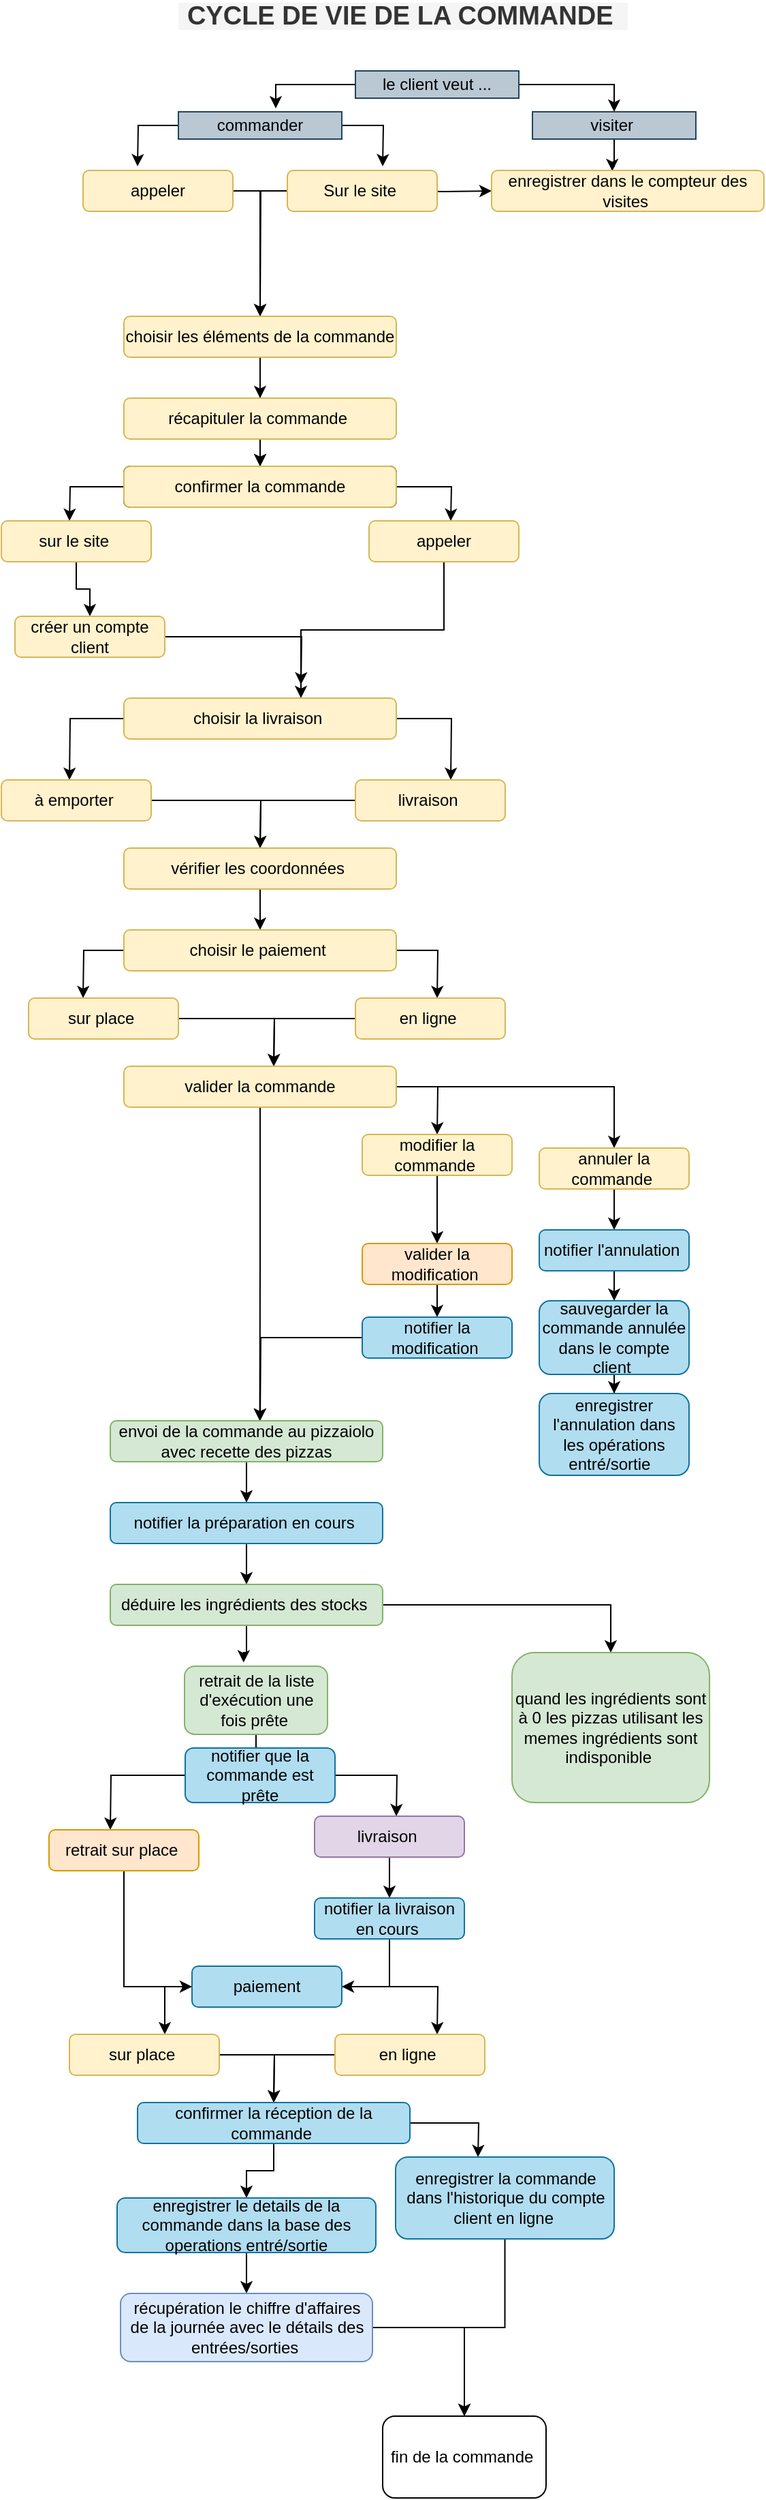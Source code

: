 <mxfile version="14.6.11" type="device"><diagram id="e0Ufq_YSC9HH9HTb4rCB" name="Page-1"><mxGraphModel dx="803" dy="289" grid="1" gridSize="10" guides="1" tooltips="1" connect="1" arrows="1" fold="1" page="1" pageScale="1" pageWidth="827" pageHeight="1169" math="0" shadow="0"><root><mxCell id="0"/><mxCell id="1" parent="0"/><mxCell id="1Lf58Y1b6OAGPGFh0tBm-1" style="edgeStyle=orthogonalEdgeStyle;rounded=0;orthogonalLoop=1;jettySize=auto;html=1;entryX=0.596;entryY=-0.123;entryDx=0;entryDy=0;entryPerimeter=0;" edge="1" parent="1" source="1Lf58Y1b6OAGPGFh0tBm-3" target="1Lf58Y1b6OAGPGFh0tBm-6"><mxGeometry relative="1" as="geometry"/></mxCell><mxCell id="1Lf58Y1b6OAGPGFh0tBm-2" style="edgeStyle=orthogonalEdgeStyle;rounded=0;orthogonalLoop=1;jettySize=auto;html=1;entryX=0.5;entryY=0;entryDx=0;entryDy=0;" edge="1" parent="1" source="1Lf58Y1b6OAGPGFh0tBm-3" target="1Lf58Y1b6OAGPGFh0tBm-8"><mxGeometry relative="1" as="geometry"/></mxCell><mxCell id="1Lf58Y1b6OAGPGFh0tBm-3" value="le client veut ..." style="rounded=0;whiteSpace=wrap;html=1;fillColor=#bac8d3;strokeColor=#23445d;" vertex="1" parent="1"><mxGeometry x="394" y="80" width="120" height="20" as="geometry"/></mxCell><mxCell id="1Lf58Y1b6OAGPGFh0tBm-4" style="edgeStyle=orthogonalEdgeStyle;rounded=0;orthogonalLoop=1;jettySize=auto;html=1;" edge="1" parent="1" source="1Lf58Y1b6OAGPGFh0tBm-6"><mxGeometry relative="1" as="geometry"><mxPoint x="234" y="150" as="targetPoint"/></mxGeometry></mxCell><mxCell id="1Lf58Y1b6OAGPGFh0tBm-5" style="edgeStyle=orthogonalEdgeStyle;rounded=0;orthogonalLoop=1;jettySize=auto;html=1;" edge="1" parent="1" source="1Lf58Y1b6OAGPGFh0tBm-6"><mxGeometry relative="1" as="geometry"><mxPoint x="414" y="150" as="targetPoint"/></mxGeometry></mxCell><mxCell id="1Lf58Y1b6OAGPGFh0tBm-6" value="commander" style="rounded=0;whiteSpace=wrap;html=1;fillColor=#bac8d3;strokeColor=#23445d;" vertex="1" parent="1"><mxGeometry x="264" y="110" width="120" height="20" as="geometry"/></mxCell><mxCell id="1Lf58Y1b6OAGPGFh0tBm-7" style="edgeStyle=orthogonalEdgeStyle;rounded=0;orthogonalLoop=1;jettySize=auto;html=1;entryX=0.443;entryY=0.018;entryDx=0;entryDy=0;entryPerimeter=0;" edge="1" parent="1" source="1Lf58Y1b6OAGPGFh0tBm-8" target="1Lf58Y1b6OAGPGFh0tBm-22"><mxGeometry relative="1" as="geometry"/></mxCell><mxCell id="1Lf58Y1b6OAGPGFh0tBm-8" value="visiter&amp;nbsp;" style="rounded=0;whiteSpace=wrap;html=1;fillColor=#bac8d3;strokeColor=#23445d;" vertex="1" parent="1"><mxGeometry x="524" y="110" width="120" height="20" as="geometry"/></mxCell><mxCell id="1Lf58Y1b6OAGPGFh0tBm-9" value="" style="edgeStyle=orthogonalEdgeStyle;rounded=0;orthogonalLoop=1;jettySize=auto;html=1;" edge="1" parent="1" target="1Lf58Y1b6OAGPGFh0tBm-22"><mxGeometry relative="1" as="geometry"><mxPoint x="424" y="168" as="sourcePoint"/></mxGeometry></mxCell><mxCell id="1Lf58Y1b6OAGPGFh0tBm-10" style="edgeStyle=orthogonalEdgeStyle;rounded=0;orthogonalLoop=1;jettySize=auto;html=1;" edge="1" parent="1" source="1Lf58Y1b6OAGPGFh0tBm-11"><mxGeometry relative="1" as="geometry"><mxPoint x="324" y="260" as="targetPoint"/></mxGeometry></mxCell><mxCell id="1Lf58Y1b6OAGPGFh0tBm-11" value="appeler" style="rounded=1;whiteSpace=wrap;html=1;fillColor=#fff2cc;strokeColor=#d6b656;" vertex="1" parent="1"><mxGeometry x="194" y="153" width="110" height="30" as="geometry"/></mxCell><mxCell id="1Lf58Y1b6OAGPGFh0tBm-12" style="edgeStyle=orthogonalEdgeStyle;rounded=0;orthogonalLoop=1;jettySize=auto;html=1;" edge="1" parent="1" source="1Lf58Y1b6OAGPGFh0tBm-13"><mxGeometry relative="1" as="geometry"><mxPoint x="324" y="260" as="targetPoint"/></mxGeometry></mxCell><mxCell id="1Lf58Y1b6OAGPGFh0tBm-13" value="Sur le site&amp;nbsp;" style="rounded=1;whiteSpace=wrap;html=1;fillColor=#fff2cc;strokeColor=#d6b656;" vertex="1" parent="1"><mxGeometry x="344" y="153" width="110" height="30" as="geometry"/></mxCell><mxCell id="1Lf58Y1b6OAGPGFh0tBm-14" style="edgeStyle=orthogonalEdgeStyle;rounded=0;orthogonalLoop=1;jettySize=auto;html=1;entryX=0.5;entryY=0;entryDx=0;entryDy=0;" edge="1" parent="1" source="1Lf58Y1b6OAGPGFh0tBm-16" target="1Lf58Y1b6OAGPGFh0tBm-18"><mxGeometry relative="1" as="geometry"/></mxCell><mxCell id="1Lf58Y1b6OAGPGFh0tBm-15" value="" style="edgeStyle=orthogonalEdgeStyle;rounded=0;orthogonalLoop=1;jettySize=auto;html=1;" edge="1" parent="1" source="1Lf58Y1b6OAGPGFh0tBm-16" target="1Lf58Y1b6OAGPGFh0tBm-98"><mxGeometry relative="1" as="geometry"/></mxCell><mxCell id="1Lf58Y1b6OAGPGFh0tBm-16" value="choisir les éléments de la commande" style="rounded=1;whiteSpace=wrap;html=1;fillColor=#fff2cc;strokeColor=#d6b656;" vertex="1" parent="1"><mxGeometry x="224" y="260" width="200" height="30" as="geometry"/></mxCell><mxCell id="1Lf58Y1b6OAGPGFh0tBm-17" style="edgeStyle=orthogonalEdgeStyle;rounded=0;orthogonalLoop=1;jettySize=auto;html=1;entryX=0.5;entryY=0;entryDx=0;entryDy=0;" edge="1" parent="1" source="1Lf58Y1b6OAGPGFh0tBm-18" target="1Lf58Y1b6OAGPGFh0tBm-21"><mxGeometry relative="1" as="geometry"/></mxCell><mxCell id="1Lf58Y1b6OAGPGFh0tBm-18" value="récapituler la commande&amp;nbsp;" style="rounded=1;whiteSpace=wrap;html=1;fillColor=#fff2cc;strokeColor=#d6b656;" vertex="1" parent="1"><mxGeometry x="224" y="320" width="200" height="30" as="geometry"/></mxCell><mxCell id="1Lf58Y1b6OAGPGFh0tBm-19" style="edgeStyle=orthogonalEdgeStyle;rounded=0;orthogonalLoop=1;jettySize=auto;html=1;" edge="1" parent="1" source="1Lf58Y1b6OAGPGFh0tBm-21"><mxGeometry relative="1" as="geometry"><mxPoint x="184" y="410" as="targetPoint"/></mxGeometry></mxCell><mxCell id="1Lf58Y1b6OAGPGFh0tBm-20" style="edgeStyle=orthogonalEdgeStyle;rounded=0;orthogonalLoop=1;jettySize=auto;html=1;" edge="1" parent="1" source="1Lf58Y1b6OAGPGFh0tBm-21"><mxGeometry relative="1" as="geometry"><mxPoint x="464" y="410" as="targetPoint"/></mxGeometry></mxCell><mxCell id="1Lf58Y1b6OAGPGFh0tBm-21" value="" style="rounded=1;whiteSpace=wrap;html=1;" vertex="1" parent="1"><mxGeometry x="224" y="370" width="200" height="30" as="geometry"/></mxCell><mxCell id="1Lf58Y1b6OAGPGFh0tBm-22" value="enregistrer dans le compteur des visites&amp;nbsp;" style="rounded=1;whiteSpace=wrap;html=1;fillColor=#fff2cc;strokeColor=#d6b656;" vertex="1" parent="1"><mxGeometry x="494" y="153" width="200" height="30" as="geometry"/></mxCell><mxCell id="1Lf58Y1b6OAGPGFh0tBm-23" style="edgeStyle=orthogonalEdgeStyle;rounded=0;orthogonalLoop=1;jettySize=auto;html=1;entryX=0.5;entryY=0;entryDx=0;entryDy=0;" edge="1" parent="1" source="1Lf58Y1b6OAGPGFh0tBm-24" target="1Lf58Y1b6OAGPGFh0tBm-28"><mxGeometry relative="1" as="geometry"/></mxCell><mxCell id="1Lf58Y1b6OAGPGFh0tBm-24" value="sur le site&amp;nbsp;" style="rounded=1;whiteSpace=wrap;html=1;fillColor=#fff2cc;strokeColor=#d6b656;" vertex="1" parent="1"><mxGeometry x="134" y="410" width="110" height="30" as="geometry"/></mxCell><mxCell id="1Lf58Y1b6OAGPGFh0tBm-25" style="edgeStyle=orthogonalEdgeStyle;rounded=0;orthogonalLoop=1;jettySize=auto;html=1;entryX=0.65;entryY=0;entryDx=0;entryDy=0;entryPerimeter=0;" edge="1" parent="1" source="1Lf58Y1b6OAGPGFh0tBm-26" target="1Lf58Y1b6OAGPGFh0tBm-31"><mxGeometry relative="1" as="geometry"/></mxCell><mxCell id="1Lf58Y1b6OAGPGFh0tBm-26" value="appeler" style="rounded=1;whiteSpace=wrap;html=1;fillColor=#fff2cc;strokeColor=#d6b656;" vertex="1" parent="1"><mxGeometry x="404" y="410" width="110" height="30" as="geometry"/></mxCell><mxCell id="1Lf58Y1b6OAGPGFh0tBm-27" style="edgeStyle=orthogonalEdgeStyle;rounded=0;orthogonalLoop=1;jettySize=auto;html=1;" edge="1" parent="1" source="1Lf58Y1b6OAGPGFh0tBm-28"><mxGeometry relative="1" as="geometry"><mxPoint x="354" y="530" as="targetPoint"/></mxGeometry></mxCell><mxCell id="1Lf58Y1b6OAGPGFh0tBm-28" value="créer un compte client" style="rounded=1;whiteSpace=wrap;html=1;fillColor=#fff2cc;strokeColor=#d6b656;" vertex="1" parent="1"><mxGeometry x="144" y="480" width="110" height="30" as="geometry"/></mxCell><mxCell id="1Lf58Y1b6OAGPGFh0tBm-29" style="edgeStyle=orthogonalEdgeStyle;rounded=0;orthogonalLoop=1;jettySize=auto;html=1;" edge="1" parent="1" source="1Lf58Y1b6OAGPGFh0tBm-31"><mxGeometry relative="1" as="geometry"><mxPoint x="184" y="600" as="targetPoint"/></mxGeometry></mxCell><mxCell id="1Lf58Y1b6OAGPGFh0tBm-30" style="edgeStyle=orthogonalEdgeStyle;rounded=0;orthogonalLoop=1;jettySize=auto;html=1;" edge="1" parent="1" source="1Lf58Y1b6OAGPGFh0tBm-31"><mxGeometry relative="1" as="geometry"><mxPoint x="464" y="600" as="targetPoint"/></mxGeometry></mxCell><mxCell id="1Lf58Y1b6OAGPGFh0tBm-31" value="choisir la livraison&amp;nbsp;" style="rounded=1;whiteSpace=wrap;html=1;fillColor=#fff2cc;strokeColor=#d6b656;" vertex="1" parent="1"><mxGeometry x="224" y="540" width="200" height="30" as="geometry"/></mxCell><mxCell id="1Lf58Y1b6OAGPGFh0tBm-32" style="edgeStyle=orthogonalEdgeStyle;rounded=0;orthogonalLoop=1;jettySize=auto;html=1;" edge="1" parent="1" source="1Lf58Y1b6OAGPGFh0tBm-33"><mxGeometry relative="1" as="geometry"><mxPoint x="324" y="650" as="targetPoint"/></mxGeometry></mxCell><mxCell id="1Lf58Y1b6OAGPGFh0tBm-33" value="à emporter&amp;nbsp;" style="rounded=1;whiteSpace=wrap;html=1;fillColor=#fff2cc;strokeColor=#d6b656;" vertex="1" parent="1"><mxGeometry x="134" y="600" width="110" height="30" as="geometry"/></mxCell><mxCell id="1Lf58Y1b6OAGPGFh0tBm-34" style="edgeStyle=orthogonalEdgeStyle;rounded=0;orthogonalLoop=1;jettySize=auto;html=1;" edge="1" parent="1" source="1Lf58Y1b6OAGPGFh0tBm-35"><mxGeometry relative="1" as="geometry"><mxPoint x="324" y="650" as="targetPoint"/></mxGeometry></mxCell><mxCell id="1Lf58Y1b6OAGPGFh0tBm-35" value="livraison&amp;nbsp;" style="rounded=1;whiteSpace=wrap;html=1;fillColor=#fff2cc;strokeColor=#d6b656;" vertex="1" parent="1"><mxGeometry x="394" y="600" width="110" height="30" as="geometry"/></mxCell><mxCell id="1Lf58Y1b6OAGPGFh0tBm-36" style="edgeStyle=orthogonalEdgeStyle;rounded=0;orthogonalLoop=1;jettySize=auto;html=1;entryX=0.5;entryY=0;entryDx=0;entryDy=0;" edge="1" parent="1" source="1Lf58Y1b6OAGPGFh0tBm-37" target="1Lf58Y1b6OAGPGFh0tBm-40"><mxGeometry relative="1" as="geometry"/></mxCell><mxCell id="1Lf58Y1b6OAGPGFh0tBm-37" value="vérifier les coordonnées&amp;nbsp;" style="rounded=1;whiteSpace=wrap;html=1;fillColor=#fff2cc;strokeColor=#d6b656;" vertex="1" parent="1"><mxGeometry x="224" y="650" width="200" height="30" as="geometry"/></mxCell><mxCell id="1Lf58Y1b6OAGPGFh0tBm-38" style="edgeStyle=orthogonalEdgeStyle;rounded=0;orthogonalLoop=1;jettySize=auto;html=1;" edge="1" parent="1" source="1Lf58Y1b6OAGPGFh0tBm-40"><mxGeometry relative="1" as="geometry"><mxPoint x="194" y="760" as="targetPoint"/></mxGeometry></mxCell><mxCell id="1Lf58Y1b6OAGPGFh0tBm-39" style="edgeStyle=orthogonalEdgeStyle;rounded=0;orthogonalLoop=1;jettySize=auto;html=1;" edge="1" parent="1" source="1Lf58Y1b6OAGPGFh0tBm-40"><mxGeometry relative="1" as="geometry"><mxPoint x="454" y="760" as="targetPoint"/></mxGeometry></mxCell><mxCell id="1Lf58Y1b6OAGPGFh0tBm-40" value="choisir le paiement&amp;nbsp;" style="rounded=1;whiteSpace=wrap;html=1;fillColor=#fff2cc;strokeColor=#d6b656;" vertex="1" parent="1"><mxGeometry x="224" y="710" width="200" height="30" as="geometry"/></mxCell><mxCell id="1Lf58Y1b6OAGPGFh0tBm-41" style="edgeStyle=orthogonalEdgeStyle;rounded=0;orthogonalLoop=1;jettySize=auto;html=1;" edge="1" parent="1" source="1Lf58Y1b6OAGPGFh0tBm-42"><mxGeometry relative="1" as="geometry"><mxPoint x="334" y="810" as="targetPoint"/></mxGeometry></mxCell><mxCell id="1Lf58Y1b6OAGPGFh0tBm-42" value="sur place&amp;nbsp;" style="rounded=1;whiteSpace=wrap;html=1;fillColor=#fff2cc;strokeColor=#d6b656;" vertex="1" parent="1"><mxGeometry x="154" y="760" width="110" height="30" as="geometry"/></mxCell><mxCell id="1Lf58Y1b6OAGPGFh0tBm-43" style="edgeStyle=orthogonalEdgeStyle;rounded=0;orthogonalLoop=1;jettySize=auto;html=1;" edge="1" parent="1" source="1Lf58Y1b6OAGPGFh0tBm-44"><mxGeometry relative="1" as="geometry"><mxPoint x="334" y="810" as="targetPoint"/></mxGeometry></mxCell><mxCell id="1Lf58Y1b6OAGPGFh0tBm-44" value="en ligne&amp;nbsp;" style="rounded=1;whiteSpace=wrap;html=1;fillColor=#fff2cc;strokeColor=#d6b656;" vertex="1" parent="1"><mxGeometry x="394" y="760" width="110" height="30" as="geometry"/></mxCell><mxCell id="1Lf58Y1b6OAGPGFh0tBm-45" style="edgeStyle=orthogonalEdgeStyle;rounded=0;orthogonalLoop=1;jettySize=auto;html=1;entryX=0.549;entryY=0.003;entryDx=0;entryDy=0;entryPerimeter=0;" edge="1" parent="1" source="1Lf58Y1b6OAGPGFh0tBm-48" target="1Lf58Y1b6OAGPGFh0tBm-63"><mxGeometry relative="1" as="geometry"/></mxCell><mxCell id="1Lf58Y1b6OAGPGFh0tBm-46" style="edgeStyle=orthogonalEdgeStyle;rounded=0;orthogonalLoop=1;jettySize=auto;html=1;" edge="1" parent="1" source="1Lf58Y1b6OAGPGFh0tBm-48"><mxGeometry relative="1" as="geometry"><mxPoint x="454" y="860" as="targetPoint"/></mxGeometry></mxCell><mxCell id="1Lf58Y1b6OAGPGFh0tBm-47" style="edgeStyle=orthogonalEdgeStyle;rounded=0;orthogonalLoop=1;jettySize=auto;html=1;entryX=0.5;entryY=0;entryDx=0;entryDy=0;" edge="1" parent="1" source="1Lf58Y1b6OAGPGFh0tBm-48" target="1Lf58Y1b6OAGPGFh0tBm-52"><mxGeometry relative="1" as="geometry"><mxPoint x="584" y="860" as="targetPoint"/></mxGeometry></mxCell><mxCell id="1Lf58Y1b6OAGPGFh0tBm-48" value="valider la commande" style="rounded=1;whiteSpace=wrap;html=1;fillColor=#fff2cc;strokeColor=#d6b656;" vertex="1" parent="1"><mxGeometry x="224" y="810" width="200" height="30" as="geometry"/></mxCell><mxCell id="1Lf58Y1b6OAGPGFh0tBm-49" style="edgeStyle=orthogonalEdgeStyle;rounded=0;orthogonalLoop=1;jettySize=auto;html=1;entryX=0.5;entryY=0;entryDx=0;entryDy=0;" edge="1" parent="1" source="1Lf58Y1b6OAGPGFh0tBm-50" target="1Lf58Y1b6OAGPGFh0tBm-54"><mxGeometry relative="1" as="geometry"/></mxCell><mxCell id="1Lf58Y1b6OAGPGFh0tBm-50" value="modifier la commande&amp;nbsp;" style="rounded=1;whiteSpace=wrap;html=1;fillColor=#fff2cc;strokeColor=#d6b656;" vertex="1" parent="1"><mxGeometry x="399" y="860" width="110" height="30" as="geometry"/></mxCell><mxCell id="1Lf58Y1b6OAGPGFh0tBm-51" style="edgeStyle=orthogonalEdgeStyle;rounded=0;orthogonalLoop=1;jettySize=auto;html=1;entryX=0.5;entryY=0;entryDx=0;entryDy=0;" edge="1" parent="1" source="1Lf58Y1b6OAGPGFh0tBm-52" target="1Lf58Y1b6OAGPGFh0tBm-56"><mxGeometry relative="1" as="geometry"/></mxCell><mxCell id="1Lf58Y1b6OAGPGFh0tBm-52" value="annuler la commande&amp;nbsp;" style="rounded=1;whiteSpace=wrap;html=1;fillColor=#fff2cc;strokeColor=#d6b656;" vertex="1" parent="1"><mxGeometry x="529" y="870" width="110" height="30" as="geometry"/></mxCell><mxCell id="1Lf58Y1b6OAGPGFh0tBm-53" style="edgeStyle=orthogonalEdgeStyle;rounded=0;orthogonalLoop=1;jettySize=auto;html=1;entryX=0.5;entryY=0;entryDx=0;entryDy=0;" edge="1" parent="1" source="1Lf58Y1b6OAGPGFh0tBm-54" target="1Lf58Y1b6OAGPGFh0tBm-58"><mxGeometry relative="1" as="geometry"/></mxCell><mxCell id="1Lf58Y1b6OAGPGFh0tBm-54" value="valider la modification&amp;nbsp;" style="rounded=1;whiteSpace=wrap;html=1;fillColor=#ffe6cc;strokeColor=#d79b00;" vertex="1" parent="1"><mxGeometry x="399" y="940" width="110" height="30" as="geometry"/></mxCell><mxCell id="1Lf58Y1b6OAGPGFh0tBm-55" style="edgeStyle=orthogonalEdgeStyle;rounded=0;orthogonalLoop=1;jettySize=auto;html=1;entryX=0.5;entryY=0;entryDx=0;entryDy=0;" edge="1" parent="1" source="1Lf58Y1b6OAGPGFh0tBm-56" target="1Lf58Y1b6OAGPGFh0tBm-60"><mxGeometry relative="1" as="geometry"/></mxCell><mxCell id="1Lf58Y1b6OAGPGFh0tBm-56" value="notifier l'annulation&amp;nbsp;" style="rounded=1;whiteSpace=wrap;html=1;fillColor=#b1ddf0;strokeColor=#10739e;" vertex="1" parent="1"><mxGeometry x="529" y="930" width="110" height="30" as="geometry"/></mxCell><mxCell id="1Lf58Y1b6OAGPGFh0tBm-57" style="edgeStyle=orthogonalEdgeStyle;rounded=0;orthogonalLoop=1;jettySize=auto;html=1;" edge="1" parent="1" source="1Lf58Y1b6OAGPGFh0tBm-58"><mxGeometry relative="1" as="geometry"><mxPoint x="324" y="1070" as="targetPoint"/></mxGeometry></mxCell><mxCell id="1Lf58Y1b6OAGPGFh0tBm-58" value="notifier la modification&amp;nbsp;" style="rounded=1;whiteSpace=wrap;html=1;fillColor=#b1ddf0;strokeColor=#10739e;" vertex="1" parent="1"><mxGeometry x="399" y="994" width="110" height="30" as="geometry"/></mxCell><mxCell id="1Lf58Y1b6OAGPGFh0tBm-59" style="edgeStyle=orthogonalEdgeStyle;rounded=0;orthogonalLoop=1;jettySize=auto;html=1;entryX=0.5;entryY=0;entryDx=0;entryDy=0;" edge="1" parent="1" source="1Lf58Y1b6OAGPGFh0tBm-60" target="1Lf58Y1b6OAGPGFh0tBm-61"><mxGeometry relative="1" as="geometry"/></mxCell><mxCell id="1Lf58Y1b6OAGPGFh0tBm-60" value="sauvegarder la commande annulée dans le compte client&amp;nbsp;" style="rounded=1;whiteSpace=wrap;html=1;fillColor=#b1ddf0;strokeColor=#10739e;" vertex="1" parent="1"><mxGeometry x="529" y="982" width="110" height="54" as="geometry"/></mxCell><mxCell id="1Lf58Y1b6OAGPGFh0tBm-61" value="enregistrer l'annulation dans les opérations entré/sortie&amp;nbsp;&amp;nbsp;" style="rounded=1;whiteSpace=wrap;html=1;fillColor=#b1ddf0;strokeColor=#10739e;" vertex="1" parent="1"><mxGeometry x="529" y="1050" width="110" height="60" as="geometry"/></mxCell><mxCell id="1Lf58Y1b6OAGPGFh0tBm-62" style="edgeStyle=orthogonalEdgeStyle;rounded=0;orthogonalLoop=1;jettySize=auto;html=1;entryX=0.5;entryY=0;entryDx=0;entryDy=0;" edge="1" parent="1" source="1Lf58Y1b6OAGPGFh0tBm-63" target="1Lf58Y1b6OAGPGFh0tBm-65"><mxGeometry relative="1" as="geometry"/></mxCell><mxCell id="1Lf58Y1b6OAGPGFh0tBm-63" value="envoi de la commande au pizzaiolo avec recette des pizzas" style="rounded=1;whiteSpace=wrap;html=1;fillColor=#d5e8d4;strokeColor=#82b366;" vertex="1" parent="1"><mxGeometry x="214" y="1070" width="200" height="30" as="geometry"/></mxCell><mxCell id="1Lf58Y1b6OAGPGFh0tBm-64" style="edgeStyle=orthogonalEdgeStyle;rounded=0;orthogonalLoop=1;jettySize=auto;html=1;entryX=0.5;entryY=0;entryDx=0;entryDy=0;" edge="1" parent="1" source="1Lf58Y1b6OAGPGFh0tBm-65" target="1Lf58Y1b6OAGPGFh0tBm-68"><mxGeometry relative="1" as="geometry"/></mxCell><mxCell id="1Lf58Y1b6OAGPGFh0tBm-65" value="notifier la préparation en cours&amp;nbsp;" style="rounded=1;whiteSpace=wrap;html=1;fillColor=#b1ddf0;strokeColor=#10739e;" vertex="1" parent="1"><mxGeometry x="214" y="1130" width="200" height="30" as="geometry"/></mxCell><mxCell id="1Lf58Y1b6OAGPGFh0tBm-66" style="edgeStyle=orthogonalEdgeStyle;rounded=0;orthogonalLoop=1;jettySize=auto;html=1;entryX=0.413;entryY=-0.054;entryDx=0;entryDy=0;entryPerimeter=0;" edge="1" parent="1" source="1Lf58Y1b6OAGPGFh0tBm-68" target="1Lf58Y1b6OAGPGFh0tBm-70"><mxGeometry relative="1" as="geometry"/></mxCell><mxCell id="1Lf58Y1b6OAGPGFh0tBm-67" style="edgeStyle=orthogonalEdgeStyle;rounded=0;orthogonalLoop=1;jettySize=auto;html=1;entryX=0.5;entryY=0;entryDx=0;entryDy=0;" edge="1" parent="1" source="1Lf58Y1b6OAGPGFh0tBm-68" target="1Lf58Y1b6OAGPGFh0tBm-71"><mxGeometry relative="1" as="geometry"/></mxCell><mxCell id="1Lf58Y1b6OAGPGFh0tBm-68" value="déduire les ingrédients des stocks&amp;nbsp;" style="rounded=1;whiteSpace=wrap;html=1;fillColor=#d5e8d4;strokeColor=#82b366;" vertex="1" parent="1"><mxGeometry x="214" y="1190" width="200" height="30" as="geometry"/></mxCell><mxCell id="1Lf58Y1b6OAGPGFh0tBm-69" style="edgeStyle=orthogonalEdgeStyle;rounded=0;orthogonalLoop=1;jettySize=auto;html=1;entryX=0.5;entryY=0;entryDx=0;entryDy=0;" edge="1" parent="1" source="1Lf58Y1b6OAGPGFh0tBm-70" target="1Lf58Y1b6OAGPGFh0tBm-74"><mxGeometry relative="1" as="geometry"/></mxCell><mxCell id="1Lf58Y1b6OAGPGFh0tBm-70" value="retrait de la liste d'exécution une fois prête&amp;nbsp;" style="rounded=1;whiteSpace=wrap;html=1;fillColor=#d5e8d4;strokeColor=#82b366;" vertex="1" parent="1"><mxGeometry x="268.5" y="1250" width="105" height="50" as="geometry"/></mxCell><mxCell id="1Lf58Y1b6OAGPGFh0tBm-71" value="quand les ingrédients sont à 0 les pizzas utilisant les memes ingrédients sont indisponible&amp;nbsp;" style="rounded=1;whiteSpace=wrap;html=1;fillColor=#d5e8d4;strokeColor=#82b366;" vertex="1" parent="1"><mxGeometry x="509" y="1240" width="145" height="110" as="geometry"/></mxCell><mxCell id="1Lf58Y1b6OAGPGFh0tBm-72" style="edgeStyle=orthogonalEdgeStyle;rounded=0;orthogonalLoop=1;jettySize=auto;html=1;" edge="1" parent="1" source="1Lf58Y1b6OAGPGFh0tBm-74"><mxGeometry relative="1" as="geometry"><mxPoint x="214" y="1370" as="targetPoint"/></mxGeometry></mxCell><mxCell id="1Lf58Y1b6OAGPGFh0tBm-73" style="edgeStyle=orthogonalEdgeStyle;rounded=0;orthogonalLoop=1;jettySize=auto;html=1;" edge="1" parent="1" source="1Lf58Y1b6OAGPGFh0tBm-74"><mxGeometry relative="1" as="geometry"><mxPoint x="424" y="1360" as="targetPoint"/></mxGeometry></mxCell><mxCell id="1Lf58Y1b6OAGPGFh0tBm-74" value="notifier que la commande est prête" style="rounded=1;whiteSpace=wrap;html=1;fillColor=#b1ddf0;strokeColor=#10739e;" vertex="1" parent="1"><mxGeometry x="269" y="1310" width="110" height="40" as="geometry"/></mxCell><mxCell id="1Lf58Y1b6OAGPGFh0tBm-75" style="edgeStyle=orthogonalEdgeStyle;rounded=0;orthogonalLoop=1;jettySize=auto;html=1;entryX=0;entryY=0.5;entryDx=0;entryDy=0;" edge="1" parent="1" source="1Lf58Y1b6OAGPGFh0tBm-76" target="1Lf58Y1b6OAGPGFh0tBm-83"><mxGeometry relative="1" as="geometry"/></mxCell><mxCell id="1Lf58Y1b6OAGPGFh0tBm-76" value="retrait sur place&amp;nbsp;" style="rounded=1;whiteSpace=wrap;html=1;fillColor=#ffe6cc;strokeColor=#d79b00;" vertex="1" parent="1"><mxGeometry x="169" y="1370" width="110" height="30" as="geometry"/></mxCell><mxCell id="1Lf58Y1b6OAGPGFh0tBm-77" style="edgeStyle=orthogonalEdgeStyle;rounded=0;orthogonalLoop=1;jettySize=auto;html=1;" edge="1" parent="1" source="1Lf58Y1b6OAGPGFh0tBm-78" target="1Lf58Y1b6OAGPGFh0tBm-80"><mxGeometry relative="1" as="geometry"/></mxCell><mxCell id="1Lf58Y1b6OAGPGFh0tBm-78" value="livraison&amp;nbsp;" style="rounded=1;whiteSpace=wrap;html=1;fillColor=#e1d5e7;strokeColor=#9673a6;" vertex="1" parent="1"><mxGeometry x="364" y="1360" width="110" height="30" as="geometry"/></mxCell><mxCell id="1Lf58Y1b6OAGPGFh0tBm-79" style="edgeStyle=orthogonalEdgeStyle;rounded=0;orthogonalLoop=1;jettySize=auto;html=1;entryX=1;entryY=0.5;entryDx=0;entryDy=0;" edge="1" parent="1" source="1Lf58Y1b6OAGPGFh0tBm-80" target="1Lf58Y1b6OAGPGFh0tBm-83"><mxGeometry relative="1" as="geometry"/></mxCell><mxCell id="1Lf58Y1b6OAGPGFh0tBm-80" value="notifier la livraison en cours&amp;nbsp;" style="rounded=1;whiteSpace=wrap;html=1;fillColor=#b1ddf0;strokeColor=#10739e;" vertex="1" parent="1"><mxGeometry x="364" y="1420" width="110" height="30" as="geometry"/></mxCell><mxCell id="1Lf58Y1b6OAGPGFh0tBm-81" style="edgeStyle=orthogonalEdgeStyle;rounded=0;orthogonalLoop=1;jettySize=auto;html=1;" edge="1" parent="1" source="1Lf58Y1b6OAGPGFh0tBm-83"><mxGeometry relative="1" as="geometry"><mxPoint x="254" y="1520" as="targetPoint"/></mxGeometry></mxCell><mxCell id="1Lf58Y1b6OAGPGFh0tBm-82" style="edgeStyle=orthogonalEdgeStyle;rounded=0;orthogonalLoop=1;jettySize=auto;html=1;" edge="1" parent="1" source="1Lf58Y1b6OAGPGFh0tBm-83"><mxGeometry relative="1" as="geometry"><mxPoint x="454" y="1520" as="targetPoint"/></mxGeometry></mxCell><mxCell id="1Lf58Y1b6OAGPGFh0tBm-83" value="paiement" style="rounded=1;whiteSpace=wrap;html=1;fillColor=#b1ddf0;strokeColor=#10739e;" vertex="1" parent="1"><mxGeometry x="274" y="1470" width="110" height="30" as="geometry"/></mxCell><mxCell id="1Lf58Y1b6OAGPGFh0tBm-84" style="edgeStyle=orthogonalEdgeStyle;rounded=0;orthogonalLoop=1;jettySize=auto;html=1;" edge="1" parent="1" source="1Lf58Y1b6OAGPGFh0tBm-85"><mxGeometry relative="1" as="geometry"><mxPoint x="334" y="1570" as="targetPoint"/></mxGeometry></mxCell><mxCell id="1Lf58Y1b6OAGPGFh0tBm-85" value="sur place&amp;nbsp;" style="rounded=1;whiteSpace=wrap;html=1;fillColor=#fff2cc;strokeColor=#d6b656;" vertex="1" parent="1"><mxGeometry x="184" y="1520" width="110" height="30" as="geometry"/></mxCell><mxCell id="1Lf58Y1b6OAGPGFh0tBm-86" style="edgeStyle=orthogonalEdgeStyle;rounded=0;orthogonalLoop=1;jettySize=auto;html=1;" edge="1" parent="1" source="1Lf58Y1b6OAGPGFh0tBm-87"><mxGeometry relative="1" as="geometry"><mxPoint x="334" y="1570" as="targetPoint"/></mxGeometry></mxCell><mxCell id="1Lf58Y1b6OAGPGFh0tBm-87" value="en ligne&amp;nbsp;" style="rounded=1;whiteSpace=wrap;html=1;fillColor=#fff2cc;strokeColor=#d6b656;" vertex="1" parent="1"><mxGeometry x="379" y="1520" width="110" height="30" as="geometry"/></mxCell><mxCell id="1Lf58Y1b6OAGPGFh0tBm-88" style="edgeStyle=orthogonalEdgeStyle;rounded=0;orthogonalLoop=1;jettySize=auto;html=1;entryX=0.5;entryY=0;entryDx=0;entryDy=0;" edge="1" parent="1" source="1Lf58Y1b6OAGPGFh0tBm-90" target="1Lf58Y1b6OAGPGFh0tBm-94"><mxGeometry relative="1" as="geometry"><mxPoint x="294" y="1630" as="targetPoint"/></mxGeometry></mxCell><mxCell id="1Lf58Y1b6OAGPGFh0tBm-89" style="edgeStyle=orthogonalEdgeStyle;rounded=0;orthogonalLoop=1;jettySize=auto;html=1;" edge="1" parent="1" source="1Lf58Y1b6OAGPGFh0tBm-90"><mxGeometry relative="1" as="geometry"><mxPoint x="484" y="1610" as="targetPoint"/></mxGeometry></mxCell><mxCell id="1Lf58Y1b6OAGPGFh0tBm-90" value="confirmer la réception de la commande&amp;nbsp;" style="rounded=1;whiteSpace=wrap;html=1;fillColor=#b1ddf0;strokeColor=#10739e;" vertex="1" parent="1"><mxGeometry x="234" y="1570" width="200" height="30" as="geometry"/></mxCell><mxCell id="1Lf58Y1b6OAGPGFh0tBm-101" style="edgeStyle=orthogonalEdgeStyle;rounded=0;orthogonalLoop=1;jettySize=auto;html=1;entryX=0.5;entryY=0;entryDx=0;entryDy=0;" edge="1" parent="1" source="1Lf58Y1b6OAGPGFh0tBm-92" target="1Lf58Y1b6OAGPGFh0tBm-99"><mxGeometry relative="1" as="geometry"/></mxCell><mxCell id="1Lf58Y1b6OAGPGFh0tBm-92" value="enregistrer la commande dans l'historique du compte client en ligne&amp;nbsp;" style="rounded=1;whiteSpace=wrap;html=1;fillColor=#b1ddf0;strokeColor=#10739e;" vertex="1" parent="1"><mxGeometry x="423.5" y="1610" width="160.5" height="60" as="geometry"/></mxCell><mxCell id="1Lf58Y1b6OAGPGFh0tBm-93" style="edgeStyle=orthogonalEdgeStyle;rounded=0;orthogonalLoop=1;jettySize=auto;html=1;entryX=0.5;entryY=0;entryDx=0;entryDy=0;" edge="1" parent="1" source="1Lf58Y1b6OAGPGFh0tBm-94" target="1Lf58Y1b6OAGPGFh0tBm-96"><mxGeometry relative="1" as="geometry"/></mxCell><mxCell id="1Lf58Y1b6OAGPGFh0tBm-94" value="enregistrer le details de la commande dans la base des operations entré/sortie" style="rounded=1;whiteSpace=wrap;html=1;fillColor=#b1ddf0;strokeColor=#10739e;" vertex="1" parent="1"><mxGeometry x="219" y="1640" width="190" height="40" as="geometry"/></mxCell><mxCell id="1Lf58Y1b6OAGPGFh0tBm-102" style="edgeStyle=orthogonalEdgeStyle;rounded=0;orthogonalLoop=1;jettySize=auto;html=1;entryX=0.5;entryY=0;entryDx=0;entryDy=0;" edge="1" parent="1" source="1Lf58Y1b6OAGPGFh0tBm-96" target="1Lf58Y1b6OAGPGFh0tBm-99"><mxGeometry relative="1" as="geometry"/></mxCell><mxCell id="1Lf58Y1b6OAGPGFh0tBm-96" value="récupération le chiffre d'affaires de la journée avec le détails des entrées/sorties&amp;nbsp;" style="rounded=1;whiteSpace=wrap;html=1;fillColor=#dae8fc;strokeColor=#6c8ebf;" vertex="1" parent="1"><mxGeometry x="221.5" y="1710" width="185" height="50" as="geometry"/></mxCell><mxCell id="1Lf58Y1b6OAGPGFh0tBm-98" value="confirmer la commande" style="rounded=1;whiteSpace=wrap;html=1;fillColor=#fff2cc;strokeColor=#d6b656;" vertex="1" parent="1"><mxGeometry x="224" y="370" width="200" height="30" as="geometry"/></mxCell><mxCell id="1Lf58Y1b6OAGPGFh0tBm-99" value="fin de la commande&amp;nbsp;" style="rounded=1;whiteSpace=wrap;html=1;" vertex="1" parent="1"><mxGeometry x="414" y="1800" width="120" height="60" as="geometry"/></mxCell><mxCell id="1Lf58Y1b6OAGPGFh0tBm-103" value="&lt;b&gt;&lt;font style=&quot;font-size: 19px&quot;&gt;CYCLE DE VIE DE LA COMMANDE&amp;nbsp;&lt;/font&gt;&lt;/b&gt;" style="text;html=1;align=center;verticalAlign=middle;resizable=0;points=[];autosize=1;fillColor=#f5f5f5;fontColor=#333333;" vertex="1" parent="1"><mxGeometry x="264" y="30" width="330" height="20" as="geometry"/></mxCell></root></mxGraphModel></diagram></mxfile>
